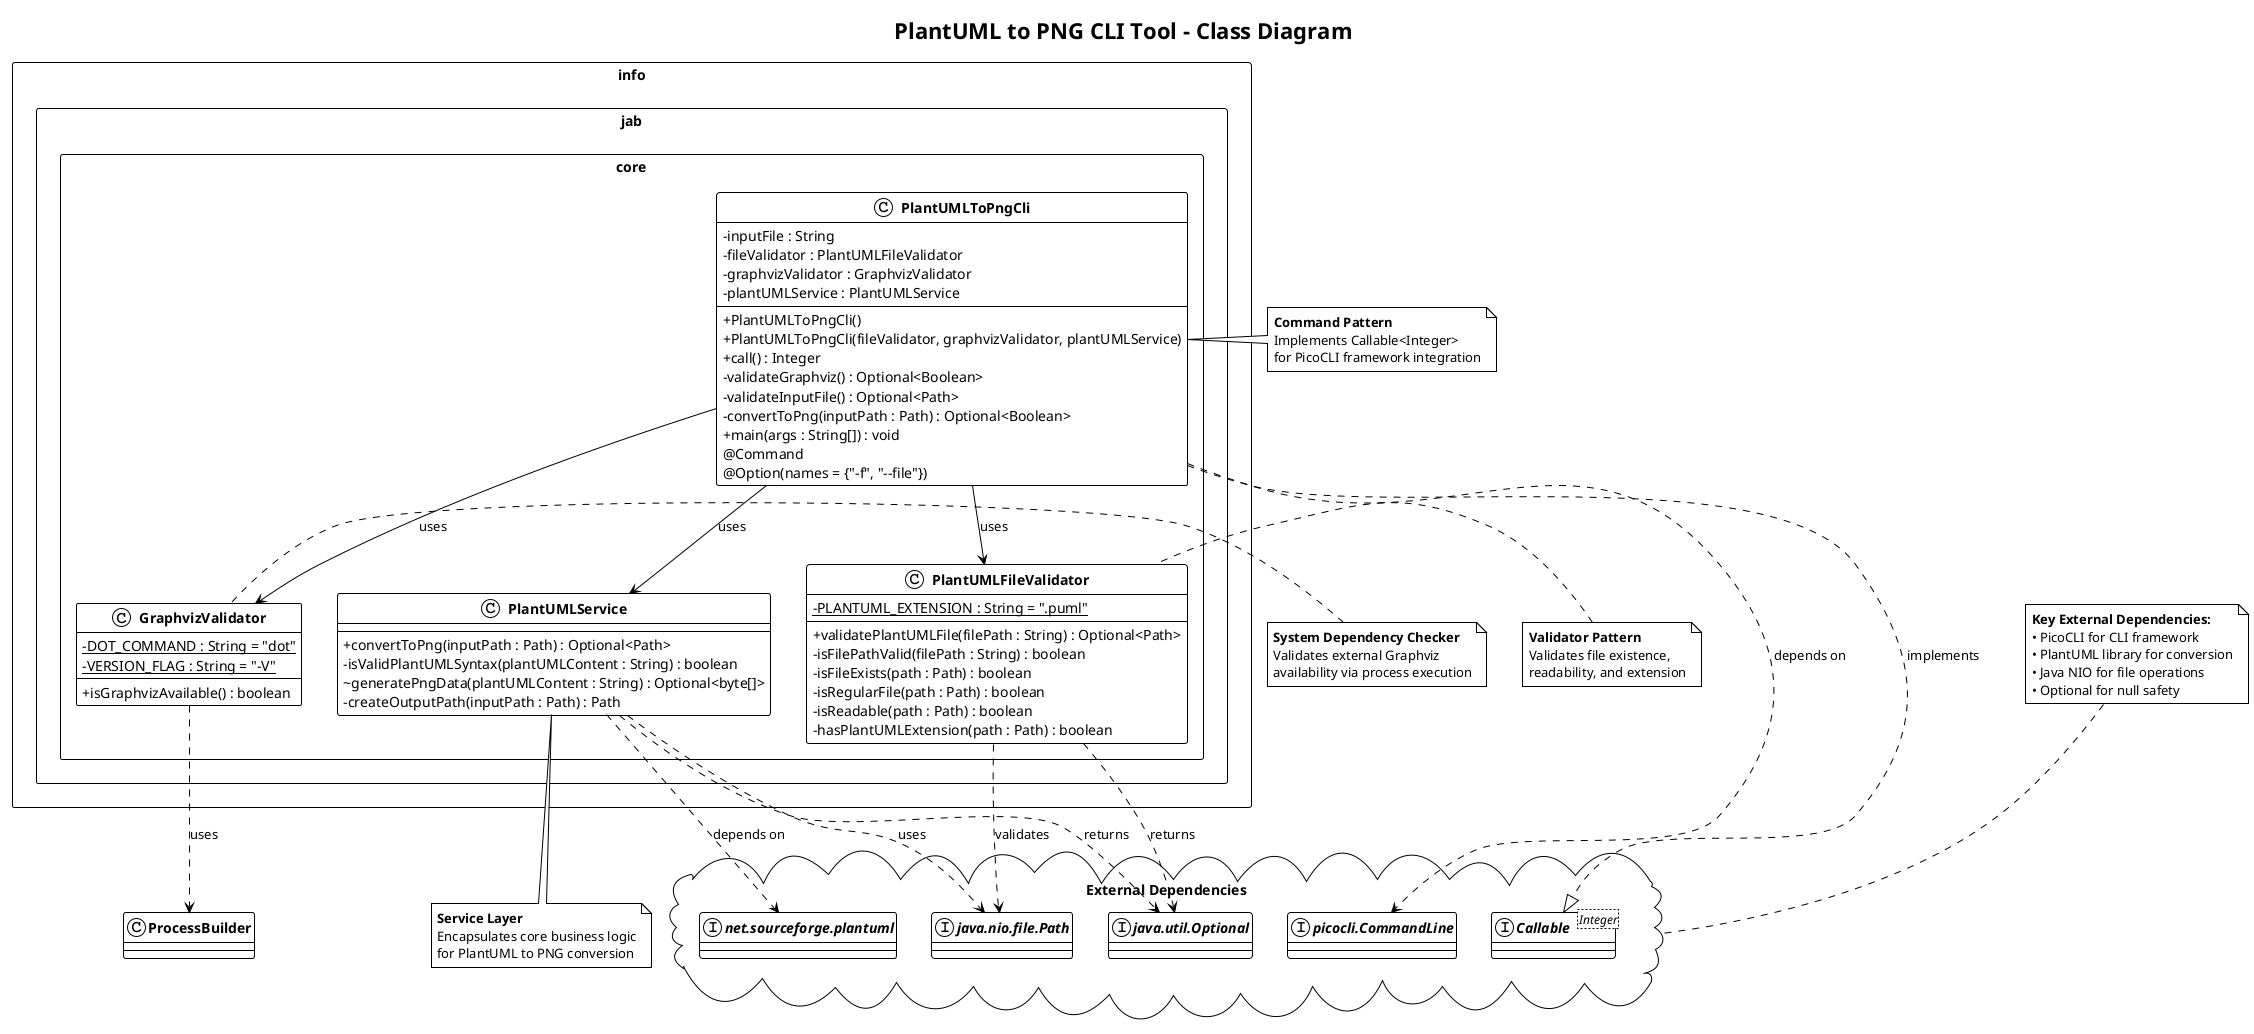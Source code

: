 @startuml PlantUMLTool_Class_Diagram
!theme plain
skinparam classAttributeIconSize 0
skinparam classFontStyle bold
skinparam packageStyle rectangle

title PlantUML to PNG CLI Tool - Class Diagram

' Package declarations
package "info.jab.core" {

    ' CLI Main Class
    class PlantUMLToPngCli {
        - inputFile : String
        - fileValidator : PlantUMLFileValidator
        - graphvizValidator : GraphvizValidator
        - plantUMLService : PlantUMLService
        --
        + PlantUMLToPngCli()
        + PlantUMLToPngCli(fileValidator, graphvizValidator, plantUMLService)
        + call() : Integer
        - validateGraphviz() : Optional<Boolean>
        - validateInputFile() : Optional<Path>
        - convertToPng(inputPath : Path) : Optional<Boolean>
        + main(args : String[]) : void
    }

    ' Core Service Class
    class PlantUMLService {
        --
        + convertToPng(inputPath : Path) : Optional<Path>
        - isValidPlantUMLSyntax(plantUMLContent : String) : boolean
        ~ generatePngData(plantUMLContent : String) : Optional<byte[]>
        - createOutputPath(inputPath : Path) : Path
    }

    ' File Validator Class
    class PlantUMLFileValidator {
        - {static} PLANTUML_EXTENSION : String = ".puml"
        --
        + validatePlantUMLFile(filePath : String) : Optional<Path>
        - isFilePathValid(filePath : String) : boolean
        - isFileExists(path : Path) : boolean
        - isRegularFile(path : Path) : boolean
        - isReadable(path : Path) : boolean
        - hasPlantUMLExtension(path : Path) : boolean
    }

    ' Graphviz Validator Class
    class GraphvizValidator {
        - {static} DOT_COMMAND : String = "dot"
        - {static} VERSION_FLAG : String = "-V"
        --
        + isGraphvizAvailable() : boolean
    }
}

' External Dependencies (shown as interfaces for clarity)
package "External Dependencies" <<Cloud>> {
    interface "Callable<Integer>" as Callable
    interface "picocli.CommandLine" as PicoCLI
    interface "java.nio.file.Path" as Path
    interface "java.util.Optional" as Optional
    interface "net.sourceforge.plantuml" as PlantUMLLib
}

' Relationships
PlantUMLToPngCli ..|> Callable : implements
PlantUMLToPngCli --> PlantUMLFileValidator : uses
PlantUMLToPngCli --> GraphvizValidator : uses
PlantUMLToPngCli --> PlantUMLService : uses
PlantUMLToPngCli ..> PicoCLI : depends on

PlantUMLService ..> PlantUMLLib : depends on
PlantUMLService ..> Path : uses
PlantUMLService ..> Optional : returns

PlantUMLFileValidator ..> Path : validates
PlantUMLFileValidator ..> Optional : returns

GraphvizValidator ..> "ProcessBuilder" : uses

' Annotations
PlantUMLToPngCli : @Command
PlantUMLToPngCli : @Option(names = {"-f", "--file"})

' Notes for important design patterns
note right of PlantUMLToPngCli : **Command Pattern**\nImplements Callable<Integer>\nfor PicoCLI framework integration

note bottom of PlantUMLService : **Service Layer**\nEncapsulates core business logic\nfor PlantUML to PNG conversion

note left of PlantUMLFileValidator : **Validator Pattern**\nValidates file existence,\nreadability, and extension

note left of GraphvizValidator : **System Dependency Checker**\nValidates external Graphviz\navailability via process execution

note top of "External Dependencies" : **Key External Dependencies:**\n• PicoCLI for CLI framework\n• PlantUML library for conversion\n• Java NIO for file operations\n• Optional for null safety

@enduml
